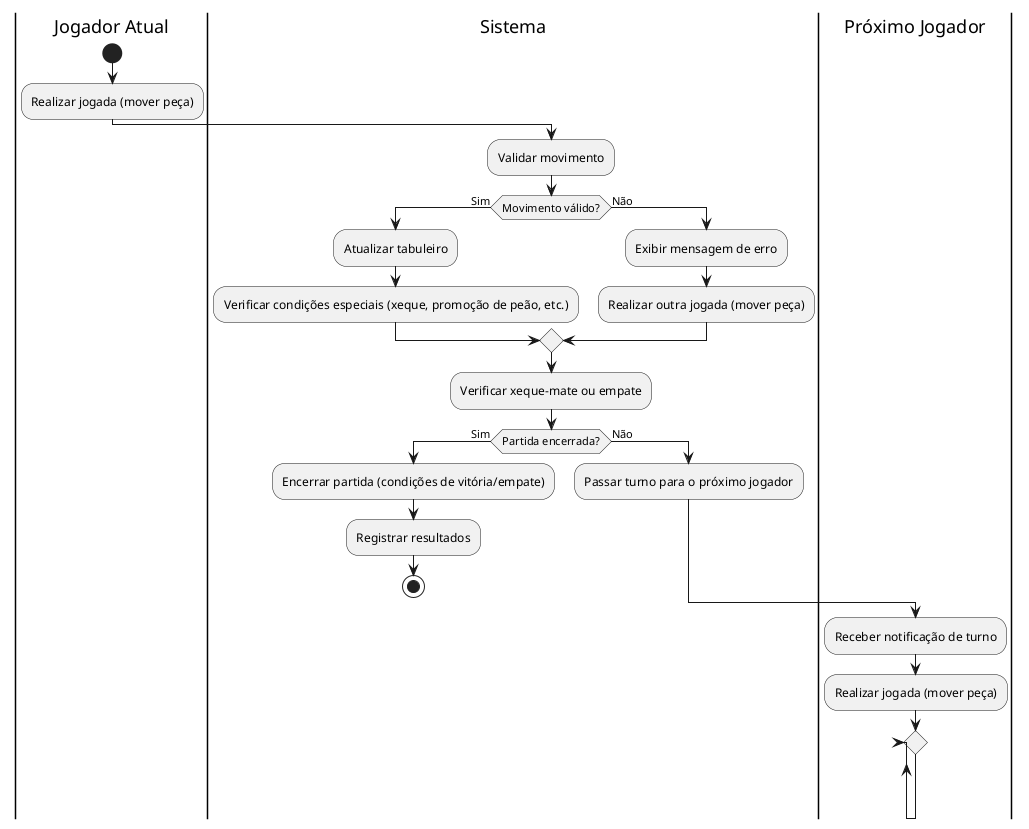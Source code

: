 @startuml diagramaAtividades2
|Jogador Atual|
start
:Realizar jogada (mover peça);
|Sistema|
:Validar movimento;

if (Movimento válido?) then (Sim)
  |Sistema|
  :Atualizar tabuleiro;
  :Verificar condições especiais (xeque, promoção de peão, etc.);
else (Não)
  |Sistema|
  :Exibir mensagem de erro;
  :Realizar outra jogada (mover peça);
endif

|Sistema|
:Verificar xeque-mate ou empate;

if (Partida encerrada?) then (Sim)
  |Sistema|
  :Encerrar partida (condições de vitória/empate);
  :Registrar resultados;
  stop
else (Não)
  |Sistema|
  :Passar turno para o próximo jogador;
endif

|Próximo Jogador|
:Receber notificação de turno;
:Realizar jogada (mover peça);
repeat
@enduml